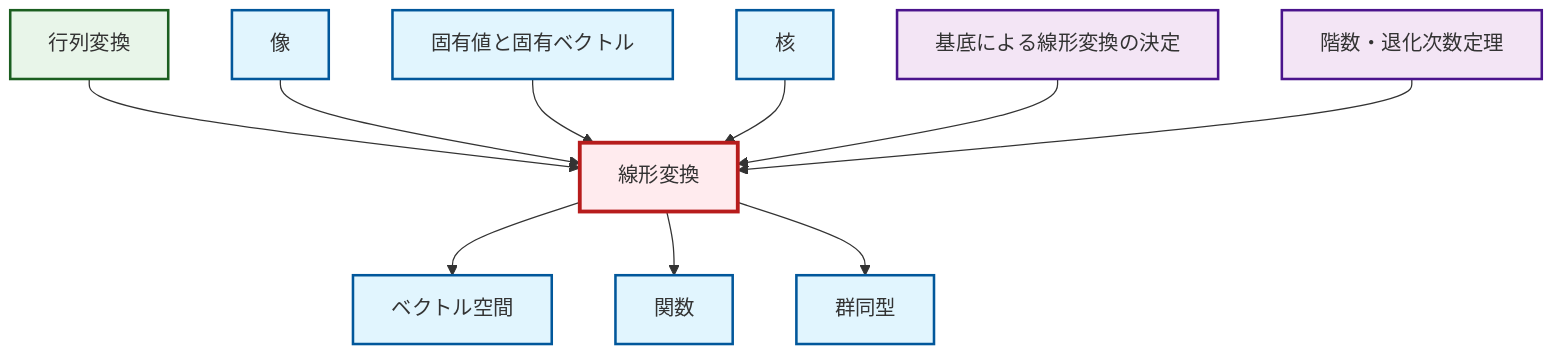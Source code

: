graph TD
    classDef definition fill:#e1f5fe,stroke:#01579b,stroke-width:2px
    classDef theorem fill:#f3e5f5,stroke:#4a148c,stroke-width:2px
    classDef axiom fill:#fff3e0,stroke:#e65100,stroke-width:2px
    classDef example fill:#e8f5e9,stroke:#1b5e20,stroke-width:2px
    classDef current fill:#ffebee,stroke:#b71c1c,stroke-width:3px
    thm-rank-nullity["階数・退化次数定理"]:::theorem
    def-vector-space["ベクトル空間"]:::definition
    ex-matrix-transformation["行列変換"]:::example
    thm-linear-transformation-basis["基底による線形変換の決定"]:::theorem
    def-isomorphism["群同型"]:::definition
    def-image["像"]:::definition
    def-linear-transformation["線形変換"]:::definition
    def-eigenvalue-eigenvector["固有値と固有ベクトル"]:::definition
    def-function["関数"]:::definition
    def-kernel["核"]:::definition
    ex-matrix-transformation --> def-linear-transformation
    def-linear-transformation --> def-vector-space
    def-image --> def-linear-transformation
    def-eigenvalue-eigenvector --> def-linear-transformation
    def-kernel --> def-linear-transformation
    thm-linear-transformation-basis --> def-linear-transformation
    thm-rank-nullity --> def-linear-transformation
    def-linear-transformation --> def-function
    def-linear-transformation --> def-isomorphism
    class def-linear-transformation current